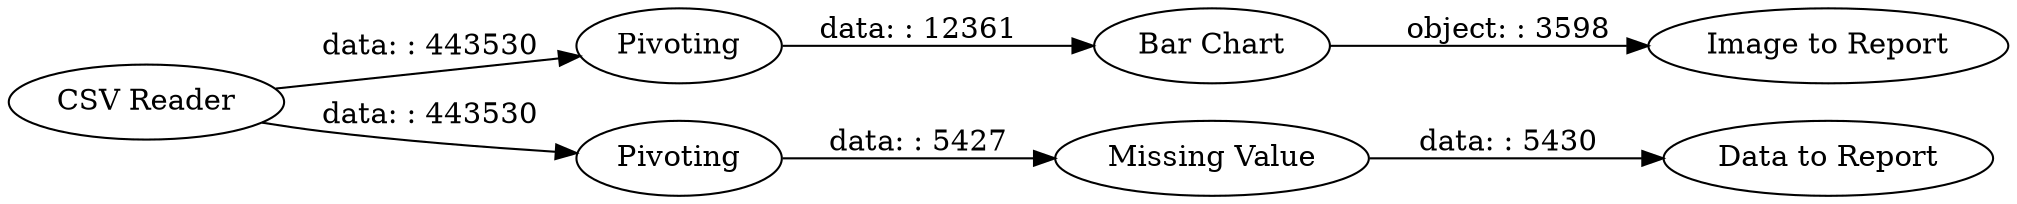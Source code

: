 digraph {
	"-1332069960179102887_3" [label="Missing Value"]
	"-1332069960179102887_4" [label="Data to Report"]
	"-1332069960179102887_5" [label=Pivoting]
	"-1332069960179102887_2" [label=Pivoting]
	"-1332069960179102887_1" [label="CSV Reader"]
	"-1332069960179102887_7" [label="Image to Report"]
	"-1332069960179102887_6" [label="Bar Chart"]
	"-1332069960179102887_5" -> "-1332069960179102887_6" [label="data: : 12361"]
	"-1332069960179102887_1" -> "-1332069960179102887_2" [label="data: : 443530"]
	"-1332069960179102887_3" -> "-1332069960179102887_4" [label="data: : 5430"]
	"-1332069960179102887_2" -> "-1332069960179102887_3" [label="data: : 5427"]
	"-1332069960179102887_1" -> "-1332069960179102887_5" [label="data: : 443530"]
	"-1332069960179102887_6" -> "-1332069960179102887_7" [label="object: : 3598"]
	rankdir=LR
}
